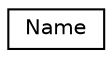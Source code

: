digraph G
{
  edge [fontname="Helvetica",fontsize="10",labelfontname="Helvetica",labelfontsize="10"];
  node [fontname="Helvetica",fontsize="10",shape=record];
  rankdir=LR;
  Node1 [label="Name",height=0.2,width=0.4,color="black", fillcolor="white", style="filled",URL="$class_name.html"];
}
